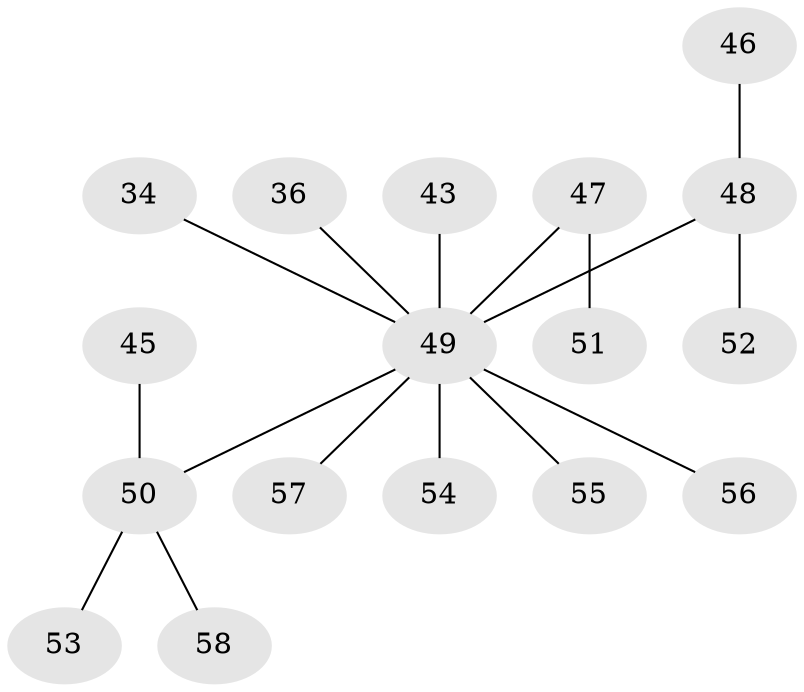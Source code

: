 // original degree distribution, {5: 0.06896551724137931, 6: 0.034482758620689655, 3: 0.10344827586206896, 4: 0.017241379310344827, 2: 0.25862068965517243, 1: 0.5172413793103449}
// Generated by graph-tools (version 1.1) at 2025/56/03/04/25 21:56:07]
// undirected, 17 vertices, 16 edges
graph export_dot {
graph [start="1"]
  node [color=gray90,style=filled];
  34;
  36;
  43;
  45;
  46;
  47;
  48 [super="+32+35"];
  49 [super="+3+6+21+1+11+30+27+42+33+37"];
  50 [super="+10+18+12+38+15+25+26+44+39+40"];
  51;
  52;
  53;
  54;
  55;
  56;
  57 [super="+17+20"];
  58;
  34 -- 49;
  36 -- 49;
  43 -- 49;
  45 -- 50;
  46 -- 48;
  47 -- 51;
  47 -- 49;
  48 -- 49;
  48 -- 52;
  49 -- 56;
  49 -- 54;
  49 -- 50;
  49 -- 57;
  49 -- 55;
  50 -- 58;
  50 -- 53;
}
